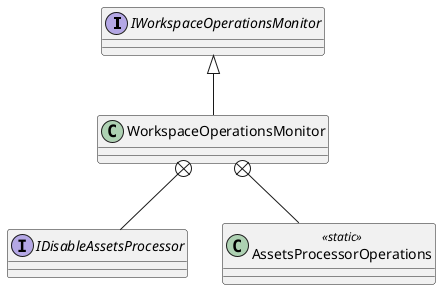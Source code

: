 @startuml
interface IWorkspaceOperationsMonitor {
}
class WorkspaceOperationsMonitor {
}
interface IDisableAssetsProcessor {
}
class AssetsProcessorOperations <<static>> {
}
IWorkspaceOperationsMonitor <|-- WorkspaceOperationsMonitor
WorkspaceOperationsMonitor +-- IDisableAssetsProcessor
WorkspaceOperationsMonitor +-- AssetsProcessorOperations
@enduml
